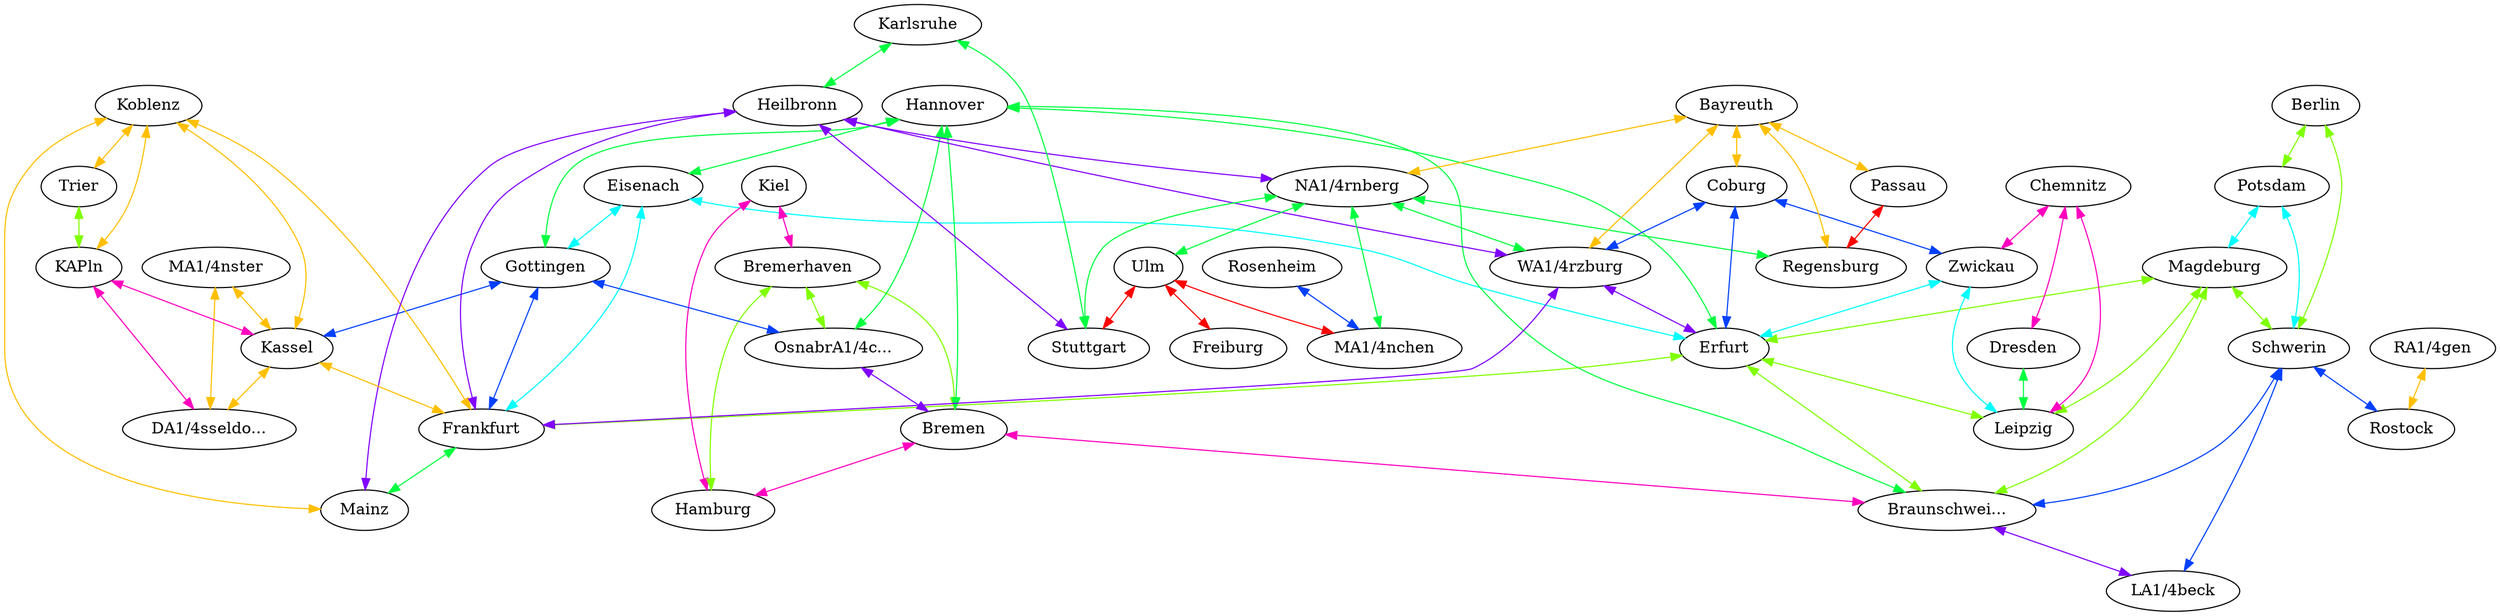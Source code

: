 graph x {
"RA1/4gen" [pos="6.68055555555556,-0.805555555555556",label="RA1/4gen"]
"Rostock" [pos="6.30555555555556,-1.19444444444444",label="Rostock"]
"Schwerin" [pos="5.81944444444444,-1.94444444444444",label="Schwerin"]
"Berlin" [pos="7.13888888888889,-2.5",label="Berlin"]
"Potsdam" [pos="6.33333333333333,-2.52777777777778",label="Potsdam"]
"Magdeburg" [pos="5.76388888888889,-2.91666666666667",label="Magdeburg"]
"Dresden" [pos="7.51388888888889,-3.66666666666667",label="Dresden"]
"Chemnitz" [pos="6.63888888888889,-4.15277777777778",label="Chemnitz"]
"Leipzig" [pos="6.54166666666667,-3.52777777777778",label="Leipzig"]
"Zwickau" [pos="6.13888888888889,-4.11111111111111",label="Zwickau"]
"Erfurt" [pos="5.59722222222222,-4.15277777777778",label="Erfurt"]
"Eisenach" [pos="5.01388888888889,-3.93055555555556",label="Eisenach"]
"Kiel" [pos="4.29166666666667,-0.722222222222222",label="Kiel"]
"Bremerhaven" [pos="3.34722222222222,-1.93055555555556",label="Bremerhaven"]
"Gottingen" [pos="4.25,-2.86111111111111",label="Gottingen"]
"Hannover" [pos="4.69444444444444,-2.72222222222222",label="Hannover"]
"Braunschweig" [pos="5.15277777777778,-2.36111111111111",label="Braunschwei..."]
"LA1/4beck" [pos="4.97222222222222,-1.33333333333333",label="LA1/4beck"]
"Bremen" [pos="4.52777777777778,-2.08333333333333",label="Bremen"]
"Hamburg" [pos="4.43055555555556,-1.52777777777778",label="Hamburg"]
"MA1/4nster" [pos="3.69444444444444,-3.08333333333333",label="MA1/4nster"]
"DA1/4sseldorf" [pos="2.73611111111111,-3.59722222222222",label="DA1/4sseldo..."]
"KAPln" [pos="3.11111111111111,-3.94444444444444",label="KAPln"]
"Trier" [pos="2.59722222222222,-4.83333333333333",label="Trier"]
"Koblenz" [pos="3.41666666666667,-4.47222222222222",label="Koblenz"]
"Mainz" [pos="3.31944444444444,-5.43055555555556",label="Mainz"]
"Heilbronn" [pos="4.375,-5.29166666666667",label="Heilbronn"]
"Karlsruhe" [pos="3.81944444444444,-5.81944444444444",label="Karlsruhe"]
"Stuttgart" [pos="4.54166666666667,-5.69444444444444",label="Stuttgart"]
"Ulm" [pos="4.40277777777778,-6.63888888888889",label="Ulm"]
"Rosenheim" [pos="6.25,-6.44444444444444",label="Rosenheim"]
"MA1/4nchen" [pos="5.44444444444444,-6.81944444444444",label="MA1/4nchen"]
"NA1/4rnberg" [pos="5.22222222222222,-5.66666666666667",label="NA1/4rnberg"]
"WA1/4rzburg" [pos="4.73611111111111,-4.63888888888889",label="WA1/4rzburg"]
"Coburg" [pos="5.81944444444444,-4.94444444444444",label="Coburg"]
"Bayreuth" [pos="6.41666666666667,-5.625",label="Bayreuth"]
"Passau" [pos="6.79166666666667,-5.84722222222222",label="Passau"]
"Regensburg" [pos="5.83333333333333,-6.05555555555556",label="Regensburg"]
"OsnabrA1/4ck" [pos="3.25,-2.55555555555556",label="OsnabrA1/4c..."]
"Freiburg" [pos="3.45833333333333,-6.70833333333333",label="Freiburg"]
"Frankfurt" [pos="4.375,-4.25",label="Frankfurt"]
"Kassel" [pos="3.91666666666667,-3.65277777777778",label="Kassel"]
"Bayreuth" -- "WA1/4rzburg" [dir="both",color="0.125,1,1"]
"Bayreuth" -- "Regensburg" [dir="both",color="0.125,1,1"]
"Bayreuth" -- "Passau" [dir="both",color="0.125,1,1"]
"Bayreuth" -- "Coburg" [dir="both",color="0.125,1,1"]
"Bayreuth" -- "NA1/4rnberg" [dir="both",color="0.125,1,1"]
"Berlin" -- "Potsdam" [dir="both",color="0.25,1,1"]
"Berlin" -- "Schwerin" [dir="both",color="0.25,1,1"]
"Karlsruhe" -- "Heilbronn" [dir="both",color="0.375,1,1"]
"Karlsruhe" -- "Stuttgart" [dir="both",color="0.375,1,1"]
"Potsdam" -- "Magdeburg" [dir="both",color="0.5,1,1"]
"Potsdam" -- "Schwerin" [dir="both",color="0.5,1,1"]
"Rosenheim" -- "MA1/4nchen" [dir="both",color="0.625,1,1"]
"Heilbronn" -- "Frankfurt" [dir="both",color="0.75,1,1"]
"Heilbronn" -- "WA1/4rzburg" [dir="both",color="0.75,1,1"]
"Heilbronn" -- "NA1/4rnberg" [dir="both",color="0.75,1,1"]
"Heilbronn" -- "Mainz" [dir="both",color="0.75,1,1"]
"Heilbronn" -- "Stuttgart" [dir="both",color="0.75,1,1"]
"Kiel" -- "Hamburg" [dir="both",color="0.875,1,1"]
"Kiel" -- "Bremerhaven" [dir="both",color="0.875,1,1"]
"Passau" -- "Regensburg" [dir="both",color="1,1,1"]
"Koblenz" -- "Frankfurt" [dir="both",color="0.125,1,1"]
"Koblenz" -- "Trier" [dir="both",color="0.125,1,1"]
"Koblenz" -- "Mainz" [dir="both",color="0.125,1,1"]
"Koblenz" -- "KAPln" [dir="both",color="0.125,1,1"]
"Koblenz" -- "Kassel" [dir="both",color="0.125,1,1"]
"Magdeburg" -- "Braunschweig" [dir="both",color="0.25,1,1"]
"Magdeburg" -- "Leipzig" [dir="both",color="0.25,1,1"]
"Magdeburg" -- "Erfurt" [dir="both",color="0.25,1,1"]
"Magdeburg" -- "Schwerin" [dir="both",color="0.25,1,1"]
"NA1/4rnberg" -- "Regensburg" [dir="both",color="0.375,1,1"]
"NA1/4rnberg" -- "WA1/4rzburg" [dir="both",color="0.375,1,1"]
"NA1/4rnberg" -- "Ulm" [dir="both",color="0.375,1,1"]
"NA1/4rnberg" -- "MA1/4nchen" [dir="both",color="0.375,1,1"]
"NA1/4rnberg" -- "Stuttgart" [dir="both",color="0.375,1,1"]
"Coburg" -- "WA1/4rzburg" [dir="both",color="0.625,1,1"]
"Coburg" -- "Zwickau" [dir="both",color="0.625,1,1"]
"Coburg" -- "Erfurt" [dir="both",color="0.625,1,1"]
"WA1/4rzburg" -- "Frankfurt" [dir="both",color="0.75,1,1"]
"WA1/4rzburg" -- "Erfurt" [dir="both",color="0.75,1,1"]
"Chemnitz" -- "Dresden" [dir="both",color="0.875,1,1"]
"Chemnitz" -- "Leipzig" [dir="both",color="0.875,1,1"]
"Chemnitz" -- "Zwickau" [dir="both",color="0.875,1,1"]
"Ulm" -- "Freiburg" [dir="both",color="1,1,1"]
"Ulm" -- "MA1/4nchen" [dir="both",color="1,1,1"]
"Ulm" -- "Stuttgart" [dir="both",color="1,1,1"]
"MA1/4nster" -- "DA1/4sseldorf" [dir="both",color="0.125,1,1"]
"MA1/4nster" -- "Kassel" [dir="both",color="0.125,1,1"]
"Trier" -- "KAPln" [dir="both",color="0.25,1,1"]
"Dresden" -- "Leipzig" [dir="both",color="0.375,1,1"]
"Zwickau" -- "Leipzig" [dir="both",color="0.5,1,1"]
"Zwickau" -- "Erfurt" [dir="both",color="0.5,1,1"]
"Schwerin" -- "LA1/4beck" [dir="both",color="0.625,1,1"]
"Schwerin" -- "Braunschweig" [dir="both",color="0.625,1,1"]
"Schwerin" -- "Rostock" [dir="both",color="0.625,1,1"]
"KAPln" -- "DA1/4sseldorf" [dir="both",color="0.875,1,1"]
"KAPln" -- "Kassel" [dir="both",color="0.875,1,1"]
"RA1/4gen" -- "Rostock" [dir="both",color="0.125,1,1"]
"Bremerhaven" -- "Hamburg" [dir="both",color="0.25,1,1"]
"Bremerhaven" -- "OsnabrA1/4ck" [dir="both",color="0.25,1,1"]
"Bremerhaven" -- "Bremen" [dir="both",color="0.25,1,1"]
"Hannover" -- "Eisenach" [dir="both",color="0.375,1,1"]
"Hannover" -- "Gottingen" [dir="both",color="0.375,1,1"]
"Hannover" -- "OsnabrA1/4ck" [dir="both",color="0.375,1,1"]
"Hannover" -- "Bremen" [dir="both",color="0.375,1,1"]
"Hannover" -- "Braunschweig" [dir="both",color="0.375,1,1"]
"Hannover" -- "Erfurt" [dir="both",color="0.375,1,1"]
"Eisenach" -- "Frankfurt" [dir="both",color="0.5,1,1"]
"Eisenach" -- "Gottingen" [dir="both",color="0.5,1,1"]
"Eisenach" -- "Erfurt" [dir="both",color="0.5,1,1"]
"Gottingen" -- "Frankfurt" [dir="both",color="0.625,1,1"]
"Gottingen" -- "OsnabrA1/4ck" [dir="both",color="0.625,1,1"]
"Gottingen" -- "Kassel" [dir="both",color="0.625,1,1"]
"OsnabrA1/4ck" -- "Bremen" [dir="both",color="0.75,1,1"]
"Bremen" -- "Hamburg" [dir="both",color="0.875,1,1"]
"Bremen" -- "Braunschweig" [dir="both",color="0.875,1,1"]
"Kassel" -- "Frankfurt" [dir="both",color="0.125,1,1"]
"Kassel" -- "DA1/4sseldorf" [dir="both",color="0.125,1,1"]
"Erfurt" -- "Frankfurt" [dir="both",color="0.25,1,1"]
"Erfurt" -- "Braunschweig" [dir="both",color="0.25,1,1"]
"Erfurt" -- "Leipzig" [dir="both",color="0.25,1,1"]
"Frankfurt" -- "Mainz" [dir="both",color="0.375,1,1"]
"Braunschweig" -- "LA1/4beck" [dir="both",color="0.75,1,1"]
}
